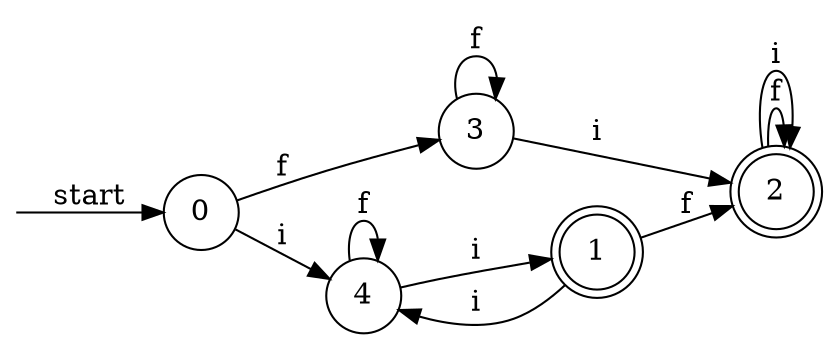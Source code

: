 digraph dfa {
    rankdir = LR;
    node [shape = circle];
    __start [style = invis, shape = point];
    __start -> "0" [ label = "start" ];
    node [shape = doublecircle]; "1" "2"
    node [shape = circle];
    "0" -> "3" [ label = "f" ];
    "0" -> "4" [ label = "i" ];
    "3" -> "3" [ label = "f" ];
    "3" -> "2" [ label = "i" ];
    "4" -> "4" [ label = "f" ];
    "4" -> "1" [ label = "i" ];
    "1" -> "2" [ label = "f" ];
    "1" -> "4" [ label = "i" ];
    "2" -> "2" [ label = "f" ];
    "2" -> "2" [ label = "i" ];
}
